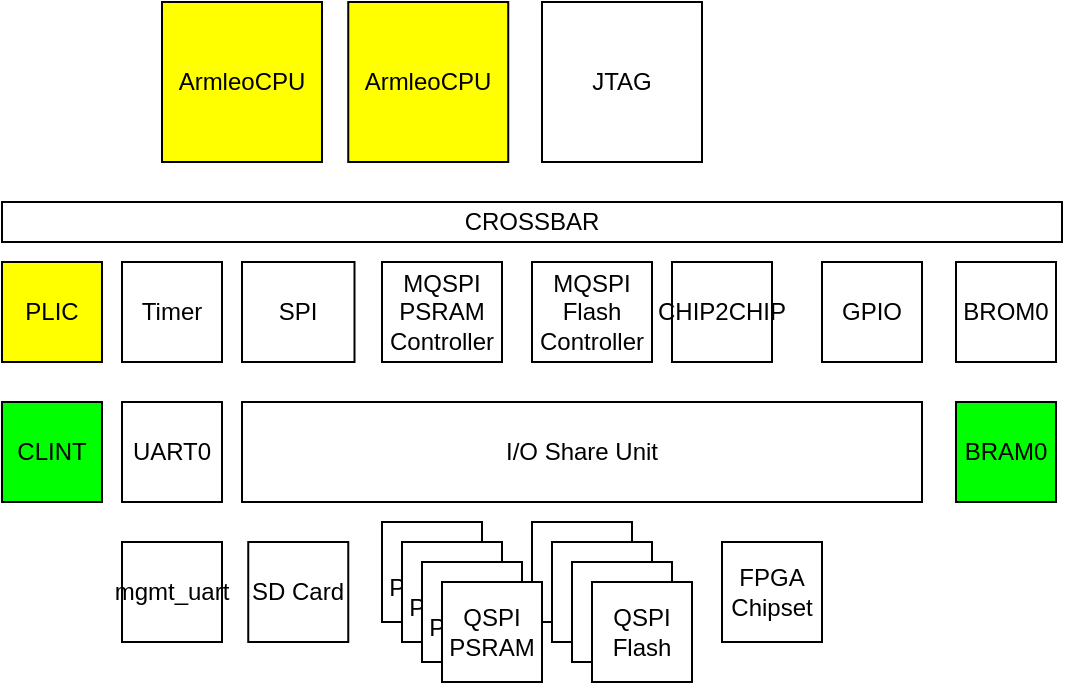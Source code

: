 <mxfile version="13.9.9" type="device"><diagram id="EZzshEi1e2VvZCgyA3HV" name="Page-1"><mxGraphModel dx="1326" dy="806" grid="1" gridSize="10" guides="1" tooltips="1" connect="1" arrows="1" fold="1" page="1" pageScale="1" pageWidth="827" pageHeight="1169" math="0" shadow="0"><root><mxCell id="0"/><mxCell id="1" parent="0"/><mxCell id="FHGxqZC_X3q2GCl_qdxh-1" value="ArmleoCPU&lt;br&gt;" style="rounded=0;whiteSpace=wrap;html=1;fillColor=#FFFF00;" parent="1" vertex="1"><mxGeometry x="120" y="40" width="80" height="80" as="geometry"/></mxCell><mxCell id="FHGxqZC_X3q2GCl_qdxh-3" value="CROSSBAR" style="rounded=0;whiteSpace=wrap;html=1;" parent="1" vertex="1"><mxGeometry x="40" y="140" width="530" height="20" as="geometry"/></mxCell><mxCell id="FHGxqZC_X3q2GCl_qdxh-6" value="ArmleoCPU&lt;br&gt;" style="rounded=0;whiteSpace=wrap;html=1;fillColor=#FFFF00;" parent="1" vertex="1"><mxGeometry x="213.13" y="40" width="80" height="80" as="geometry"/></mxCell><mxCell id="FHGxqZC_X3q2GCl_qdxh-7" value="PLIC" style="rounded=0;whiteSpace=wrap;html=1;fillColor=#FFFF00;" parent="1" vertex="1"><mxGeometry x="40" y="170" width="50" height="50" as="geometry"/></mxCell><mxCell id="FHGxqZC_X3q2GCl_qdxh-8" value="CLINT" style="rounded=0;whiteSpace=wrap;html=1;fillColor=#00FF00;" parent="1" vertex="1"><mxGeometry x="40" y="240" width="50" height="50" as="geometry"/></mxCell><mxCell id="FHGxqZC_X3q2GCl_qdxh-9" value="Timer" style="rounded=0;whiteSpace=wrap;html=1;" parent="1" vertex="1"><mxGeometry x="100" y="170" width="50" height="50" as="geometry"/></mxCell><mxCell id="FHGxqZC_X3q2GCl_qdxh-11" value="UART0" style="rounded=0;whiteSpace=wrap;html=1;" parent="1" vertex="1"><mxGeometry x="100" y="240" width="50" height="50" as="geometry"/></mxCell><mxCell id="FHGxqZC_X3q2GCl_qdxh-13" value="SPI" style="rounded=0;whiteSpace=wrap;html=1;" parent="1" vertex="1"><mxGeometry x="160" y="170" width="56.25" height="50" as="geometry"/></mxCell><mxCell id="FHGxqZC_X3q2GCl_qdxh-14" value="SD Card" style="rounded=0;whiteSpace=wrap;html=1;" parent="1" vertex="1"><mxGeometry x="163.13" y="310" width="50" height="50" as="geometry"/></mxCell><mxCell id="FHGxqZC_X3q2GCl_qdxh-15" value="QSPI Flash" style="rounded=0;whiteSpace=wrap;html=1;" parent="1" vertex="1"><mxGeometry x="305" y="300" width="50" height="50" as="geometry"/></mxCell><mxCell id="FHGxqZC_X3q2GCl_qdxh-20" value="mgmt_uart" style="rounded=0;whiteSpace=wrap;html=1;" parent="1" vertex="1"><mxGeometry x="100" y="310" width="50" height="50" as="geometry"/></mxCell><mxCell id="FHGxqZC_X3q2GCl_qdxh-27" value="CHIP2CHIP" style="rounded=0;whiteSpace=wrap;html=1;" parent="1" vertex="1"><mxGeometry x="375" y="170" width="50" height="50" as="geometry"/></mxCell><mxCell id="FHGxqZC_X3q2GCl_qdxh-32" value="BRAM0" style="rounded=0;whiteSpace=wrap;html=1;fillColor=#00FF00;" parent="1" vertex="1"><mxGeometry x="517" y="240" width="50" height="50" as="geometry"/></mxCell><mxCell id="FHGxqZC_X3q2GCl_qdxh-33" value="BROM0" style="rounded=0;whiteSpace=wrap;html=1;" parent="1" vertex="1"><mxGeometry x="517" y="170" width="50" height="50" as="geometry"/></mxCell><mxCell id="FHGxqZC_X3q2GCl_qdxh-38" value="JTAG" style="rounded=0;whiteSpace=wrap;html=1;" parent="1" vertex="1"><mxGeometry x="310" y="40" width="80" height="80" as="geometry"/></mxCell><mxCell id="yfP9aZu2zliYkVvNf9pQ-1" value="GPIO" style="rounded=0;whiteSpace=wrap;html=1;" parent="1" vertex="1"><mxGeometry x="450" y="170" width="50" height="50" as="geometry"/></mxCell><mxCell id="3tL1tHPUy2GwCVHkJoRP-1" value="QSPI Flash" style="rounded=0;whiteSpace=wrap;html=1;" parent="1" vertex="1"><mxGeometry x="315" y="310" width="50" height="50" as="geometry"/></mxCell><mxCell id="3tL1tHPUy2GwCVHkJoRP-2" value="QSPI Flash" style="rounded=0;whiteSpace=wrap;html=1;" parent="1" vertex="1"><mxGeometry x="325" y="320" width="50" height="50" as="geometry"/></mxCell><mxCell id="3tL1tHPUy2GwCVHkJoRP-3" value="QSPI Flash" style="rounded=0;whiteSpace=wrap;html=1;" parent="1" vertex="1"><mxGeometry x="335" y="330" width="50" height="50" as="geometry"/></mxCell><mxCell id="3tL1tHPUy2GwCVHkJoRP-4" value="MQSPI&lt;br&gt;PSRAM&lt;br&gt;Controller" style="rounded=0;whiteSpace=wrap;html=1;" parent="1" vertex="1"><mxGeometry x="230" y="170" width="60" height="50" as="geometry"/></mxCell><mxCell id="3tL1tHPUy2GwCVHkJoRP-5" value="MQSPI&lt;br&gt;Flash&lt;br&gt;Controller" style="rounded=0;whiteSpace=wrap;html=1;" parent="1" vertex="1"><mxGeometry x="305" y="170" width="60" height="50" as="geometry"/></mxCell><mxCell id="3tL1tHPUy2GwCVHkJoRP-6" value="I/O Share Unit" style="rounded=0;whiteSpace=wrap;html=1;" parent="1" vertex="1"><mxGeometry x="160" y="240" width="340" height="50" as="geometry"/></mxCell><mxCell id="3tL1tHPUy2GwCVHkJoRP-9" value="QSPI PSRAM" style="rounded=0;whiteSpace=wrap;html=1;" parent="1" vertex="1"><mxGeometry x="230" y="300" width="50" height="50" as="geometry"/></mxCell><mxCell id="3tL1tHPUy2GwCVHkJoRP-10" value="QSPI PSRAM" style="rounded=0;whiteSpace=wrap;html=1;" parent="1" vertex="1"><mxGeometry x="240" y="310" width="50" height="50" as="geometry"/></mxCell><mxCell id="3tL1tHPUy2GwCVHkJoRP-11" value="QSPI PSRAM" style="rounded=0;whiteSpace=wrap;html=1;" parent="1" vertex="1"><mxGeometry x="250" y="320" width="50" height="50" as="geometry"/></mxCell><mxCell id="3tL1tHPUy2GwCVHkJoRP-12" value="QSPI PSRAM" style="rounded=0;whiteSpace=wrap;html=1;" parent="1" vertex="1"><mxGeometry x="260" y="330" width="50" height="50" as="geometry"/></mxCell><mxCell id="3tL1tHPUy2GwCVHkJoRP-14" value="FPGA&lt;br&gt;Chipset" style="rounded=0;whiteSpace=wrap;html=1;" parent="1" vertex="1"><mxGeometry x="400" y="310" width="50" height="50" as="geometry"/></mxCell></root></mxGraphModel></diagram></mxfile>